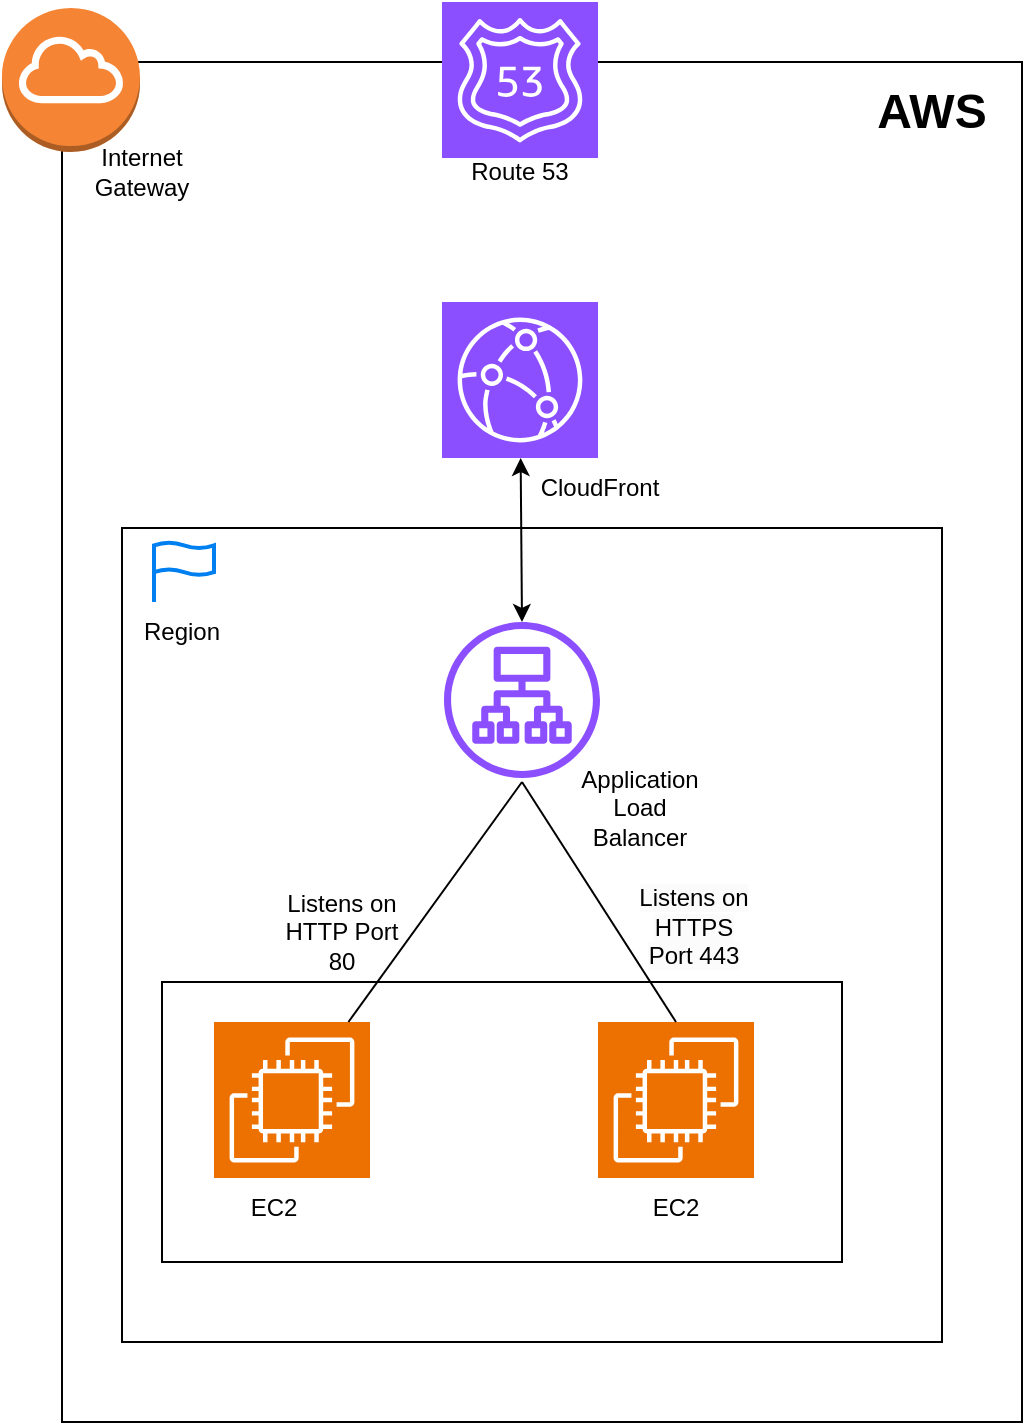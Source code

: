 <mxfile version="22.1.11" type="github">
  <diagram name="Page-1" id="e7e014a7-5840-1c2e-5031-d8a46d1fe8dd">
    <mxGraphModel dx="794" dy="412" grid="1" gridSize="10" guides="1" tooltips="1" connect="1" arrows="1" fold="1" page="1" pageScale="1" pageWidth="1169" pageHeight="826" background="none" math="0" shadow="0">
      <root>
        <mxCell id="0" />
        <mxCell id="1" parent="0" />
        <mxCell id="B8z2p_coyVjfEqF_Krgs-56" value="" style="rounded=0;whiteSpace=wrap;html=1;" vertex="1" parent="1">
          <mxGeometry x="180" y="120" width="480" height="680" as="geometry" />
        </mxCell>
        <mxCell id="B8z2p_coyVjfEqF_Krgs-57" value="" style="sketch=0;points=[[0,0,0],[0.25,0,0],[0.5,0,0],[0.75,0,0],[1,0,0],[0,1,0],[0.25,1,0],[0.5,1,0],[0.75,1,0],[1,1,0],[0,0.25,0],[0,0.5,0],[0,0.75,0],[1,0.25,0],[1,0.5,0],[1,0.75,0]];outlineConnect=0;fontColor=#232F3E;fillColor=#8C4FFF;strokeColor=#ffffff;dashed=0;verticalLabelPosition=bottom;verticalAlign=top;align=center;html=1;fontSize=12;fontStyle=0;aspect=fixed;shape=mxgraph.aws4.resourceIcon;resIcon=mxgraph.aws4.route_53;" vertex="1" parent="1">
          <mxGeometry x="370" y="90" width="78" height="78" as="geometry" />
        </mxCell>
        <mxCell id="B8z2p_coyVjfEqF_Krgs-58" value="&lt;b&gt;&lt;font style=&quot;font-size: 24px;&quot;&gt;AWS&lt;/font&gt;&lt;/b&gt;" style="text;html=1;strokeColor=none;fillColor=none;align=center;verticalAlign=middle;whiteSpace=wrap;rounded=0;" vertex="1" parent="1">
          <mxGeometry x="585" y="130" width="60" height="30" as="geometry" />
        </mxCell>
        <mxCell id="B8z2p_coyVjfEqF_Krgs-59" value="Route 53" style="text;html=1;strokeColor=none;fillColor=none;align=center;verticalAlign=middle;whiteSpace=wrap;rounded=0;" vertex="1" parent="1">
          <mxGeometry x="379" y="160" width="60" height="30" as="geometry" />
        </mxCell>
        <mxCell id="B8z2p_coyVjfEqF_Krgs-61" value="" style="sketch=0;points=[[0,0,0],[0.25,0,0],[0.5,0,0],[0.75,0,0],[1,0,0],[0,1,0],[0.25,1,0],[0.5,1,0],[0.75,1,0],[1,1,0],[0,0.25,0],[0,0.5,0],[0,0.75,0],[1,0.25,0],[1,0.5,0],[1,0.75,0]];outlineConnect=0;fontColor=#232F3E;fillColor=#8C4FFF;strokeColor=#ffffff;dashed=0;verticalLabelPosition=bottom;verticalAlign=top;align=center;html=1;fontSize=12;fontStyle=0;aspect=fixed;shape=mxgraph.aws4.resourceIcon;resIcon=mxgraph.aws4.cloudfront;" vertex="1" parent="1">
          <mxGeometry x="370" y="240" width="78" height="78" as="geometry" />
        </mxCell>
        <mxCell id="B8z2p_coyVjfEqF_Krgs-62" value="CloudFront" style="text;html=1;strokeColor=none;fillColor=none;align=center;verticalAlign=middle;whiteSpace=wrap;rounded=0;" vertex="1" parent="1">
          <mxGeometry x="419" y="318" width="60" height="30" as="geometry" />
        </mxCell>
        <mxCell id="B8z2p_coyVjfEqF_Krgs-63" value="" style="rounded=0;whiteSpace=wrap;html=1;" vertex="1" parent="1">
          <mxGeometry x="210" y="353" width="410" height="407" as="geometry" />
        </mxCell>
        <mxCell id="B8z2p_coyVjfEqF_Krgs-65" value="" style="html=1;verticalLabelPosition=bottom;align=center;labelBackgroundColor=#ffffff;verticalAlign=top;strokeWidth=2;strokeColor=#0080F0;shadow=0;dashed=0;shape=mxgraph.ios7.icons.flag;" vertex="1" parent="1">
          <mxGeometry x="226" y="360" width="30" height="30" as="geometry" />
        </mxCell>
        <mxCell id="B8z2p_coyVjfEqF_Krgs-66" value="Region" style="text;html=1;strokeColor=none;fillColor=none;align=center;verticalAlign=middle;whiteSpace=wrap;rounded=0;" vertex="1" parent="1">
          <mxGeometry x="210" y="390" width="60" height="30" as="geometry" />
        </mxCell>
        <mxCell id="B8z2p_coyVjfEqF_Krgs-67" value="" style="sketch=0;outlineConnect=0;fontColor=#232F3E;gradientColor=none;fillColor=#8C4FFF;strokeColor=none;dashed=0;verticalLabelPosition=bottom;verticalAlign=top;align=center;html=1;fontSize=12;fontStyle=0;aspect=fixed;pointerEvents=1;shape=mxgraph.aws4.application_load_balancer;" vertex="1" parent="1">
          <mxGeometry x="371" y="400" width="78" height="78" as="geometry" />
        </mxCell>
        <mxCell id="B8z2p_coyVjfEqF_Krgs-68" value="Application Load Balancer" style="text;html=1;strokeColor=none;fillColor=none;align=center;verticalAlign=middle;whiteSpace=wrap;rounded=0;" vertex="1" parent="1">
          <mxGeometry x="439" y="478" width="60" height="30" as="geometry" />
        </mxCell>
        <mxCell id="B8z2p_coyVjfEqF_Krgs-69" value="" style="endArrow=classic;startArrow=classic;html=1;rounded=0;" edge="1" parent="1" target="B8z2p_coyVjfEqF_Krgs-61">
          <mxGeometry width="50" height="50" relative="1" as="geometry">
            <mxPoint x="410" y="400" as="sourcePoint" />
            <mxPoint x="430" y="610" as="targetPoint" />
          </mxGeometry>
        </mxCell>
        <mxCell id="B8z2p_coyVjfEqF_Krgs-70" value="" style="rounded=0;whiteSpace=wrap;html=1;" vertex="1" parent="1">
          <mxGeometry x="230" y="580" width="340" height="140" as="geometry" />
        </mxCell>
        <mxCell id="B8z2p_coyVjfEqF_Krgs-71" value="" style="sketch=0;points=[[0,0,0],[0.25,0,0],[0.5,0,0],[0.75,0,0],[1,0,0],[0,1,0],[0.25,1,0],[0.5,1,0],[0.75,1,0],[1,1,0],[0,0.25,0],[0,0.5,0],[0,0.75,0],[1,0.25,0],[1,0.5,0],[1,0.75,0]];outlineConnect=0;fontColor=#232F3E;fillColor=#ED7100;strokeColor=#ffffff;dashed=0;verticalLabelPosition=bottom;verticalAlign=top;align=center;html=1;fontSize=12;fontStyle=0;aspect=fixed;shape=mxgraph.aws4.resourceIcon;resIcon=mxgraph.aws4.ec2;" vertex="1" parent="1">
          <mxGeometry x="256" y="600" width="78" height="78" as="geometry" />
        </mxCell>
        <mxCell id="B8z2p_coyVjfEqF_Krgs-72" value="" style="sketch=0;points=[[0,0,0],[0.25,0,0],[0.5,0,0],[0.75,0,0],[1,0,0],[0,1,0],[0.25,1,0],[0.5,1,0],[0.75,1,0],[1,1,0],[0,0.25,0],[0,0.5,0],[0,0.75,0],[1,0.25,0],[1,0.5,0],[1,0.75,0]];outlineConnect=0;fontColor=#232F3E;fillColor=#ED7100;strokeColor=#ffffff;dashed=0;verticalLabelPosition=bottom;verticalAlign=top;align=center;html=1;fontSize=12;fontStyle=0;aspect=fixed;shape=mxgraph.aws4.resourceIcon;resIcon=mxgraph.aws4.ec2;" vertex="1" parent="1">
          <mxGeometry x="448" y="600" width="78" height="78" as="geometry" />
        </mxCell>
        <mxCell id="B8z2p_coyVjfEqF_Krgs-73" value="EC2" style="text;html=1;strokeColor=none;fillColor=none;align=center;verticalAlign=middle;whiteSpace=wrap;rounded=0;" vertex="1" parent="1">
          <mxGeometry x="256" y="678" width="60" height="30" as="geometry" />
        </mxCell>
        <mxCell id="B8z2p_coyVjfEqF_Krgs-74" value="EC2" style="text;html=1;strokeColor=none;fillColor=none;align=center;verticalAlign=middle;whiteSpace=wrap;rounded=0;" vertex="1" parent="1">
          <mxGeometry x="457" y="678" width="60" height="30" as="geometry" />
        </mxCell>
        <mxCell id="B8z2p_coyVjfEqF_Krgs-75" value="" style="endArrow=none;html=1;rounded=0;" edge="1" parent="1" source="B8z2p_coyVjfEqF_Krgs-71">
          <mxGeometry width="50" height="50" relative="1" as="geometry">
            <mxPoint x="380" y="460" as="sourcePoint" />
            <mxPoint x="410" y="480" as="targetPoint" />
          </mxGeometry>
        </mxCell>
        <mxCell id="B8z2p_coyVjfEqF_Krgs-76" value="" style="endArrow=none;html=1;rounded=0;entryX=0.5;entryY=0;entryDx=0;entryDy=0;entryPerimeter=0;" edge="1" parent="1" target="B8z2p_coyVjfEqF_Krgs-72">
          <mxGeometry width="50" height="50" relative="1" as="geometry">
            <mxPoint x="410" y="480" as="sourcePoint" />
            <mxPoint x="430" y="410" as="targetPoint" />
          </mxGeometry>
        </mxCell>
        <mxCell id="B8z2p_coyVjfEqF_Krgs-86" value="Listens on HTTP Port 80" style="text;html=1;strokeColor=none;fillColor=none;align=center;verticalAlign=middle;whiteSpace=wrap;rounded=0;" vertex="1" parent="1">
          <mxGeometry x="290" y="540" width="60" height="30" as="geometry" />
        </mxCell>
        <mxCell id="B8z2p_coyVjfEqF_Krgs-90" value="&lt;br&gt;&lt;span style=&quot;color: rgb(0, 0, 0); font-family: Helvetica; font-size: 12px; font-style: normal; font-variant-ligatures: normal; font-variant-caps: normal; font-weight: 400; letter-spacing: normal; orphans: 2; text-align: center; text-indent: 0px; text-transform: none; widows: 2; word-spacing: 0px; -webkit-text-stroke-width: 0px; background-color: rgb(251, 251, 251); text-decoration-thickness: initial; text-decoration-style: initial; text-decoration-color: initial; float: none; display: inline !important;&quot;&gt;Listens on HTTPS Port 443&lt;/span&gt;" style="text;html=1;strokeColor=none;fillColor=none;align=center;verticalAlign=middle;whiteSpace=wrap;rounded=0;" vertex="1" parent="1">
          <mxGeometry x="466" y="530" width="60" height="30" as="geometry" />
        </mxCell>
        <mxCell id="B8z2p_coyVjfEqF_Krgs-92" value="" style="outlineConnect=0;dashed=0;verticalLabelPosition=bottom;verticalAlign=top;align=center;html=1;shape=mxgraph.aws3.internet_gateway;fillColor=#F58534;gradientColor=none;" vertex="1" parent="1">
          <mxGeometry x="150" y="93" width="69" height="72" as="geometry" />
        </mxCell>
        <mxCell id="B8z2p_coyVjfEqF_Krgs-93" value="Internet Gateway" style="text;html=1;strokeColor=none;fillColor=none;align=center;verticalAlign=middle;whiteSpace=wrap;rounded=0;" vertex="1" parent="1">
          <mxGeometry x="190" y="160" width="60" height="30" as="geometry" />
        </mxCell>
      </root>
    </mxGraphModel>
  </diagram>
</mxfile>
